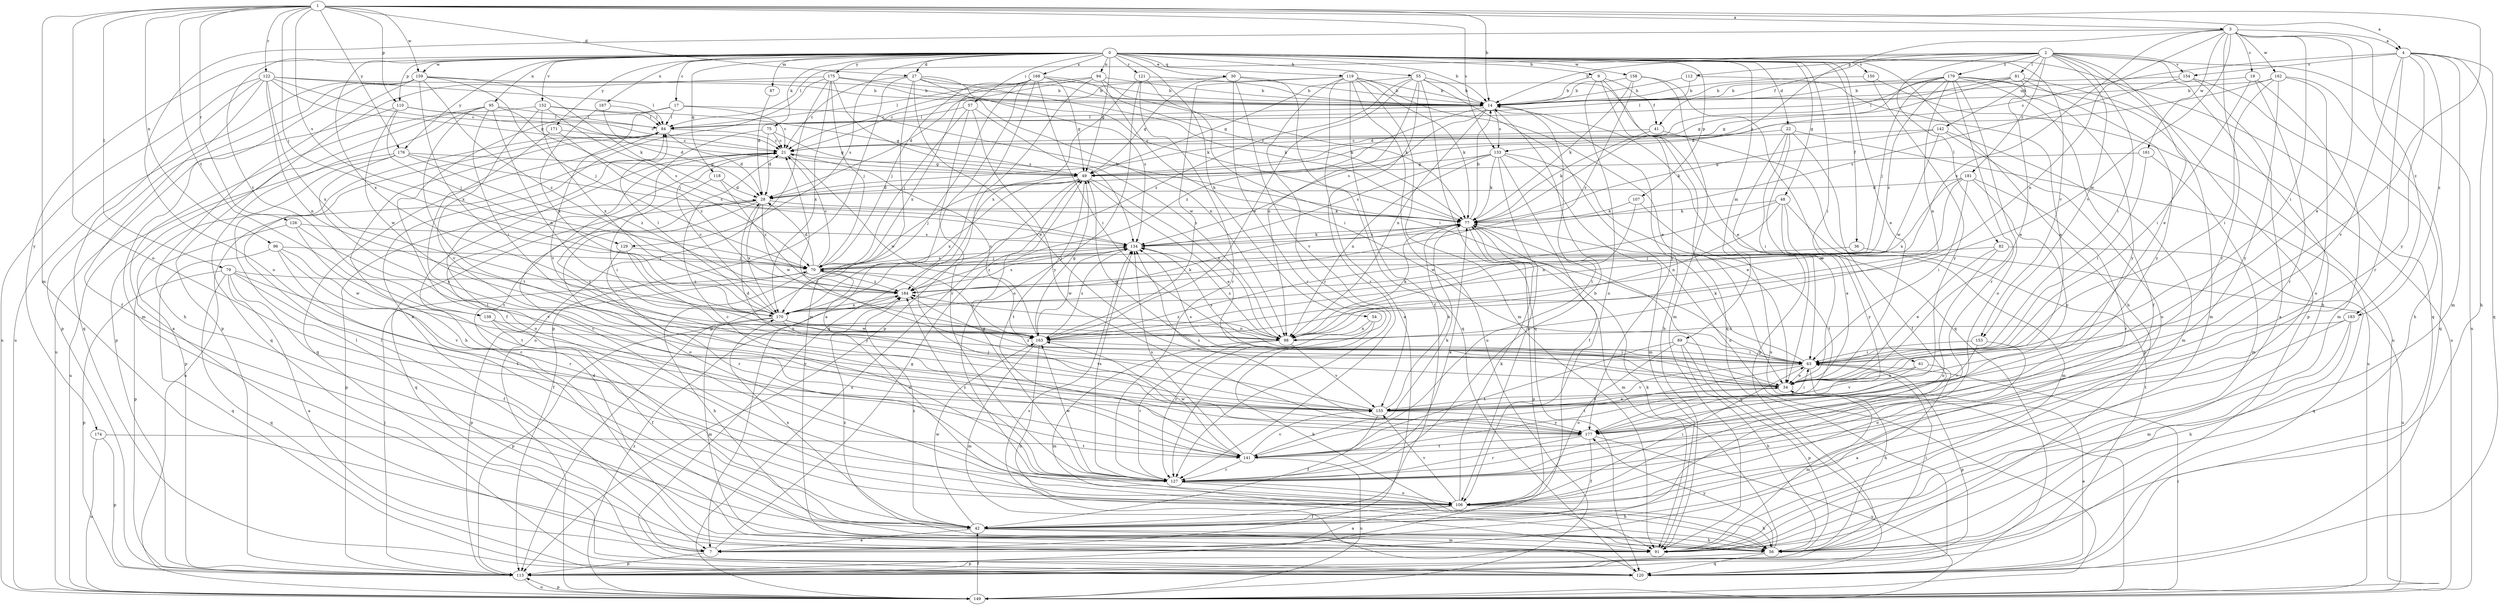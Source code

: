 strict digraph  {
0;
1;
2;
3;
4;
7;
9;
14;
17;
19;
21;
22;
27;
28;
30;
34;
36;
41;
42;
48;
49;
54;
55;
56;
57;
61;
63;
70;
75;
77;
79;
81;
82;
84;
87;
89;
91;
94;
95;
96;
98;
106;
107;
110;
112;
113;
118;
119;
120;
121;
122;
126;
127;
129;
133;
134;
138;
141;
142;
149;
150;
152;
153;
154;
155;
158;
159;
161;
162;
163;
167;
168;
170;
171;
174;
175;
176;
177;
179;
181;
183;
184;
0 -> 9  [label=b];
0 -> 14  [label=b];
0 -> 17  [label=c];
0 -> 22  [label=d];
0 -> 27  [label=d];
0 -> 30  [label=e];
0 -> 34  [label=e];
0 -> 36  [label=f];
0 -> 48  [label=g];
0 -> 49  [label=g];
0 -> 54  [label=h];
0 -> 55  [label=h];
0 -> 56  [label=h];
0 -> 57  [label=i];
0 -> 61  [label=i];
0 -> 75  [label=k];
0 -> 87  [label=m];
0 -> 89  [label=m];
0 -> 94  [label=n];
0 -> 95  [label=n];
0 -> 107  [label=p];
0 -> 110  [label=p];
0 -> 118  [label=q];
0 -> 119  [label=q];
0 -> 120  [label=q];
0 -> 121  [label=r];
0 -> 129  [label=s];
0 -> 138  [label=t];
0 -> 150  [label=v];
0 -> 152  [label=v];
0 -> 153  [label=v];
0 -> 158  [label=w];
0 -> 159  [label=w];
0 -> 167  [label=x];
0 -> 168  [label=x];
0 -> 170  [label=x];
0 -> 171  [label=y];
0 -> 174  [label=y];
0 -> 175  [label=y];
0 -> 176  [label=y];
1 -> 3  [label=a];
1 -> 4  [label=a];
1 -> 14  [label=b];
1 -> 27  [label=d];
1 -> 63  [label=i];
1 -> 70  [label=j];
1 -> 79  [label=l];
1 -> 91  [label=m];
1 -> 96  [label=n];
1 -> 106  [label=o];
1 -> 110  [label=p];
1 -> 122  [label=r];
1 -> 126  [label=r];
1 -> 129  [label=s];
1 -> 133  [label=s];
1 -> 138  [label=t];
1 -> 159  [label=w];
1 -> 176  [label=y];
2 -> 14  [label=b];
2 -> 34  [label=e];
2 -> 41  [label=f];
2 -> 56  [label=h];
2 -> 63  [label=i];
2 -> 81  [label=l];
2 -> 82  [label=l];
2 -> 84  [label=l];
2 -> 112  [label=p];
2 -> 113  [label=p];
2 -> 142  [label=u];
2 -> 149  [label=u];
2 -> 153  [label=v];
2 -> 154  [label=v];
2 -> 179  [label=z];
2 -> 181  [label=z];
3 -> 4  [label=a];
3 -> 19  [label=c];
3 -> 34  [label=e];
3 -> 63  [label=i];
3 -> 77  [label=k];
3 -> 98  [label=n];
3 -> 106  [label=o];
3 -> 127  [label=r];
3 -> 161  [label=w];
3 -> 162  [label=w];
3 -> 163  [label=w];
3 -> 170  [label=x];
3 -> 183  [label=z];
4 -> 56  [label=h];
4 -> 91  [label=m];
4 -> 120  [label=q];
4 -> 127  [label=r];
4 -> 133  [label=s];
4 -> 154  [label=v];
4 -> 155  [label=v];
4 -> 177  [label=y];
4 -> 183  [label=z];
7 -> 49  [label=g];
7 -> 84  [label=l];
7 -> 113  [label=p];
9 -> 14  [label=b];
9 -> 41  [label=f];
9 -> 106  [label=o];
9 -> 120  [label=q];
9 -> 177  [label=y];
14 -> 84  [label=l];
14 -> 98  [label=n];
14 -> 133  [label=s];
14 -> 134  [label=s];
14 -> 141  [label=t];
14 -> 149  [label=u];
14 -> 184  [label=z];
17 -> 21  [label=c];
17 -> 42  [label=f];
17 -> 77  [label=k];
17 -> 84  [label=l];
17 -> 155  [label=v];
19 -> 14  [label=b];
19 -> 63  [label=i];
19 -> 91  [label=m];
19 -> 127  [label=r];
21 -> 49  [label=g];
21 -> 106  [label=o];
21 -> 149  [label=u];
21 -> 163  [label=w];
22 -> 21  [label=c];
22 -> 34  [label=e];
22 -> 42  [label=f];
22 -> 63  [label=i];
22 -> 113  [label=p];
22 -> 149  [label=u];
27 -> 14  [label=b];
27 -> 21  [label=c];
27 -> 34  [label=e];
27 -> 77  [label=k];
27 -> 91  [label=m];
27 -> 98  [label=n];
27 -> 113  [label=p];
27 -> 134  [label=s];
28 -> 77  [label=k];
28 -> 106  [label=o];
28 -> 113  [label=p];
28 -> 120  [label=q];
28 -> 163  [label=w];
28 -> 170  [label=x];
30 -> 14  [label=b];
30 -> 49  [label=g];
30 -> 84  [label=l];
30 -> 120  [label=q];
30 -> 127  [label=r];
30 -> 155  [label=v];
34 -> 28  [label=d];
34 -> 49  [label=g];
34 -> 91  [label=m];
34 -> 134  [label=s];
34 -> 155  [label=v];
34 -> 184  [label=z];
36 -> 70  [label=j];
36 -> 120  [label=q];
41 -> 21  [label=c];
41 -> 77  [label=k];
41 -> 113  [label=p];
42 -> 7  [label=a];
42 -> 56  [label=h];
42 -> 91  [label=m];
42 -> 163  [label=w];
42 -> 170  [label=x];
42 -> 184  [label=z];
48 -> 34  [label=e];
48 -> 77  [label=k];
48 -> 91  [label=m];
48 -> 98  [label=n];
48 -> 163  [label=w];
48 -> 177  [label=y];
49 -> 28  [label=d];
49 -> 34  [label=e];
49 -> 70  [label=j];
49 -> 98  [label=n];
49 -> 141  [label=t];
49 -> 149  [label=u];
49 -> 170  [label=x];
54 -> 56  [label=h];
54 -> 98  [label=n];
54 -> 127  [label=r];
55 -> 14  [label=b];
55 -> 34  [label=e];
55 -> 49  [label=g];
55 -> 98  [label=n];
55 -> 120  [label=q];
55 -> 127  [label=r];
55 -> 149  [label=u];
55 -> 163  [label=w];
55 -> 184  [label=z];
56 -> 63  [label=i];
56 -> 77  [label=k];
56 -> 113  [label=p];
56 -> 120  [label=q];
56 -> 177  [label=y];
56 -> 184  [label=z];
57 -> 70  [label=j];
57 -> 84  [label=l];
57 -> 98  [label=n];
57 -> 127  [label=r];
57 -> 177  [label=y];
61 -> 7  [label=a];
61 -> 34  [label=e];
61 -> 155  [label=v];
63 -> 34  [label=e];
63 -> 56  [label=h];
63 -> 77  [label=k];
63 -> 113  [label=p];
63 -> 134  [label=s];
63 -> 141  [label=t];
63 -> 155  [label=v];
70 -> 21  [label=c];
70 -> 28  [label=d];
70 -> 56  [label=h];
70 -> 106  [label=o];
70 -> 113  [label=p];
70 -> 134  [label=s];
70 -> 184  [label=z];
75 -> 21  [label=c];
75 -> 28  [label=d];
75 -> 49  [label=g];
75 -> 177  [label=y];
77 -> 14  [label=b];
77 -> 91  [label=m];
77 -> 113  [label=p];
77 -> 120  [label=q];
77 -> 134  [label=s];
79 -> 7  [label=a];
79 -> 42  [label=f];
79 -> 113  [label=p];
79 -> 120  [label=q];
79 -> 141  [label=t];
79 -> 155  [label=v];
79 -> 184  [label=z];
81 -> 14  [label=b];
81 -> 34  [label=e];
81 -> 49  [label=g];
81 -> 84  [label=l];
81 -> 149  [label=u];
81 -> 177  [label=y];
82 -> 34  [label=e];
82 -> 70  [label=j];
82 -> 106  [label=o];
82 -> 149  [label=u];
84 -> 21  [label=c];
84 -> 28  [label=d];
84 -> 56  [label=h];
84 -> 120  [label=q];
87 -> 28  [label=d];
89 -> 56  [label=h];
89 -> 63  [label=i];
89 -> 106  [label=o];
89 -> 113  [label=p];
89 -> 141  [label=t];
91 -> 14  [label=b];
91 -> 21  [label=c];
91 -> 28  [label=d];
91 -> 84  [label=l];
94 -> 14  [label=b];
94 -> 21  [label=c];
94 -> 28  [label=d];
94 -> 63  [label=i];
94 -> 77  [label=k];
94 -> 113  [label=p];
95 -> 7  [label=a];
95 -> 63  [label=i];
95 -> 70  [label=j];
95 -> 84  [label=l];
95 -> 98  [label=n];
95 -> 120  [label=q];
95 -> 141  [label=t];
96 -> 42  [label=f];
96 -> 70  [label=j];
96 -> 120  [label=q];
96 -> 127  [label=r];
96 -> 163  [label=w];
98 -> 77  [label=k];
98 -> 91  [label=m];
98 -> 127  [label=r];
98 -> 134  [label=s];
98 -> 155  [label=v];
98 -> 184  [label=z];
106 -> 7  [label=a];
106 -> 21  [label=c];
106 -> 42  [label=f];
106 -> 56  [label=h];
106 -> 63  [label=i];
106 -> 77  [label=k];
106 -> 155  [label=v];
107 -> 77  [label=k];
107 -> 98  [label=n];
107 -> 141  [label=t];
110 -> 21  [label=c];
110 -> 70  [label=j];
110 -> 84  [label=l];
110 -> 149  [label=u];
110 -> 163  [label=w];
112 -> 14  [label=b];
112 -> 34  [label=e];
112 -> 84  [label=l];
113 -> 70  [label=j];
113 -> 149  [label=u];
118 -> 28  [label=d];
118 -> 63  [label=i];
118 -> 184  [label=z];
119 -> 7  [label=a];
119 -> 14  [label=b];
119 -> 21  [label=c];
119 -> 34  [label=e];
119 -> 42  [label=f];
119 -> 77  [label=k];
119 -> 91  [label=m];
119 -> 127  [label=r];
119 -> 149  [label=u];
119 -> 163  [label=w];
120 -> 34  [label=e];
120 -> 134  [label=s];
121 -> 14  [label=b];
121 -> 63  [label=i];
121 -> 106  [label=o];
121 -> 127  [label=r];
121 -> 170  [label=x];
122 -> 14  [label=b];
122 -> 21  [label=c];
122 -> 42  [label=f];
122 -> 49  [label=g];
122 -> 84  [label=l];
122 -> 98  [label=n];
122 -> 120  [label=q];
122 -> 149  [label=u];
122 -> 170  [label=x];
126 -> 113  [label=p];
126 -> 134  [label=s];
126 -> 141  [label=t];
126 -> 155  [label=v];
127 -> 14  [label=b];
127 -> 21  [label=c];
127 -> 49  [label=g];
127 -> 56  [label=h];
127 -> 77  [label=k];
127 -> 84  [label=l];
127 -> 106  [label=o];
127 -> 134  [label=s];
127 -> 163  [label=w];
127 -> 184  [label=z];
129 -> 70  [label=j];
129 -> 127  [label=r];
129 -> 177  [label=y];
133 -> 34  [label=e];
133 -> 42  [label=f];
133 -> 49  [label=g];
133 -> 77  [label=k];
133 -> 91  [label=m];
133 -> 98  [label=n];
133 -> 106  [label=o];
133 -> 134  [label=s];
134 -> 70  [label=j];
134 -> 77  [label=k];
134 -> 163  [label=w];
134 -> 184  [label=z];
138 -> 42  [label=f];
138 -> 98  [label=n];
138 -> 155  [label=v];
141 -> 77  [label=k];
141 -> 127  [label=r];
141 -> 134  [label=s];
141 -> 149  [label=u];
141 -> 155  [label=v];
141 -> 163  [label=w];
142 -> 21  [label=c];
142 -> 77  [label=k];
142 -> 91  [label=m];
142 -> 106  [label=o];
142 -> 163  [label=w];
149 -> 42  [label=f];
149 -> 63  [label=i];
149 -> 113  [label=p];
149 -> 184  [label=z];
150 -> 14  [label=b];
150 -> 149  [label=u];
150 -> 177  [label=y];
152 -> 49  [label=g];
152 -> 84  [label=l];
152 -> 113  [label=p];
152 -> 134  [label=s];
152 -> 155  [label=v];
152 -> 170  [label=x];
153 -> 63  [label=i];
153 -> 106  [label=o];
153 -> 155  [label=v];
154 -> 7  [label=a];
154 -> 14  [label=b];
154 -> 56  [label=h];
154 -> 134  [label=s];
155 -> 21  [label=c];
155 -> 34  [label=e];
155 -> 42  [label=f];
155 -> 63  [label=i];
155 -> 77  [label=k];
155 -> 177  [label=y];
158 -> 14  [label=b];
158 -> 77  [label=k];
158 -> 91  [label=m];
158 -> 120  [label=q];
158 -> 184  [label=z];
159 -> 14  [label=b];
159 -> 56  [label=h];
159 -> 70  [label=j];
159 -> 77  [label=k];
159 -> 91  [label=m];
159 -> 113  [label=p];
159 -> 149  [label=u];
159 -> 170  [label=x];
159 -> 184  [label=z];
161 -> 49  [label=g];
161 -> 63  [label=i];
161 -> 91  [label=m];
162 -> 14  [label=b];
162 -> 28  [label=d];
162 -> 63  [label=i];
162 -> 106  [label=o];
162 -> 120  [label=q];
162 -> 177  [label=y];
163 -> 21  [label=c];
163 -> 49  [label=g];
163 -> 56  [label=h];
163 -> 63  [label=i];
163 -> 70  [label=j];
163 -> 91  [label=m];
163 -> 134  [label=s];
167 -> 28  [label=d];
167 -> 84  [label=l];
167 -> 170  [label=x];
168 -> 7  [label=a];
168 -> 14  [label=b];
168 -> 49  [label=g];
168 -> 63  [label=i];
168 -> 70  [label=j];
168 -> 77  [label=k];
168 -> 113  [label=p];
168 -> 120  [label=q];
168 -> 170  [label=x];
170 -> 21  [label=c];
170 -> 77  [label=k];
170 -> 84  [label=l];
170 -> 91  [label=m];
170 -> 98  [label=n];
170 -> 113  [label=p];
170 -> 155  [label=v];
170 -> 163  [label=w];
171 -> 21  [label=c];
171 -> 177  [label=y];
171 -> 184  [label=z];
174 -> 113  [label=p];
174 -> 141  [label=t];
174 -> 149  [label=u];
175 -> 7  [label=a];
175 -> 14  [label=b];
175 -> 70  [label=j];
175 -> 77  [label=k];
175 -> 113  [label=p];
175 -> 134  [label=s];
175 -> 149  [label=u];
175 -> 170  [label=x];
176 -> 49  [label=g];
176 -> 113  [label=p];
176 -> 134  [label=s];
176 -> 141  [label=t];
176 -> 149  [label=u];
176 -> 184  [label=z];
177 -> 42  [label=f];
177 -> 70  [label=j];
177 -> 127  [label=r];
177 -> 134  [label=s];
177 -> 141  [label=t];
177 -> 149  [label=u];
179 -> 14  [label=b];
179 -> 28  [label=d];
179 -> 42  [label=f];
179 -> 49  [label=g];
179 -> 70  [label=j];
179 -> 91  [label=m];
179 -> 98  [label=n];
179 -> 106  [label=o];
179 -> 127  [label=r];
179 -> 177  [label=y];
179 -> 184  [label=z];
181 -> 28  [label=d];
181 -> 63  [label=i];
181 -> 127  [label=r];
181 -> 163  [label=w];
181 -> 170  [label=x];
181 -> 177  [label=y];
183 -> 56  [label=h];
183 -> 91  [label=m];
183 -> 98  [label=n];
183 -> 141  [label=t];
184 -> 134  [label=s];
184 -> 170  [label=x];
}
